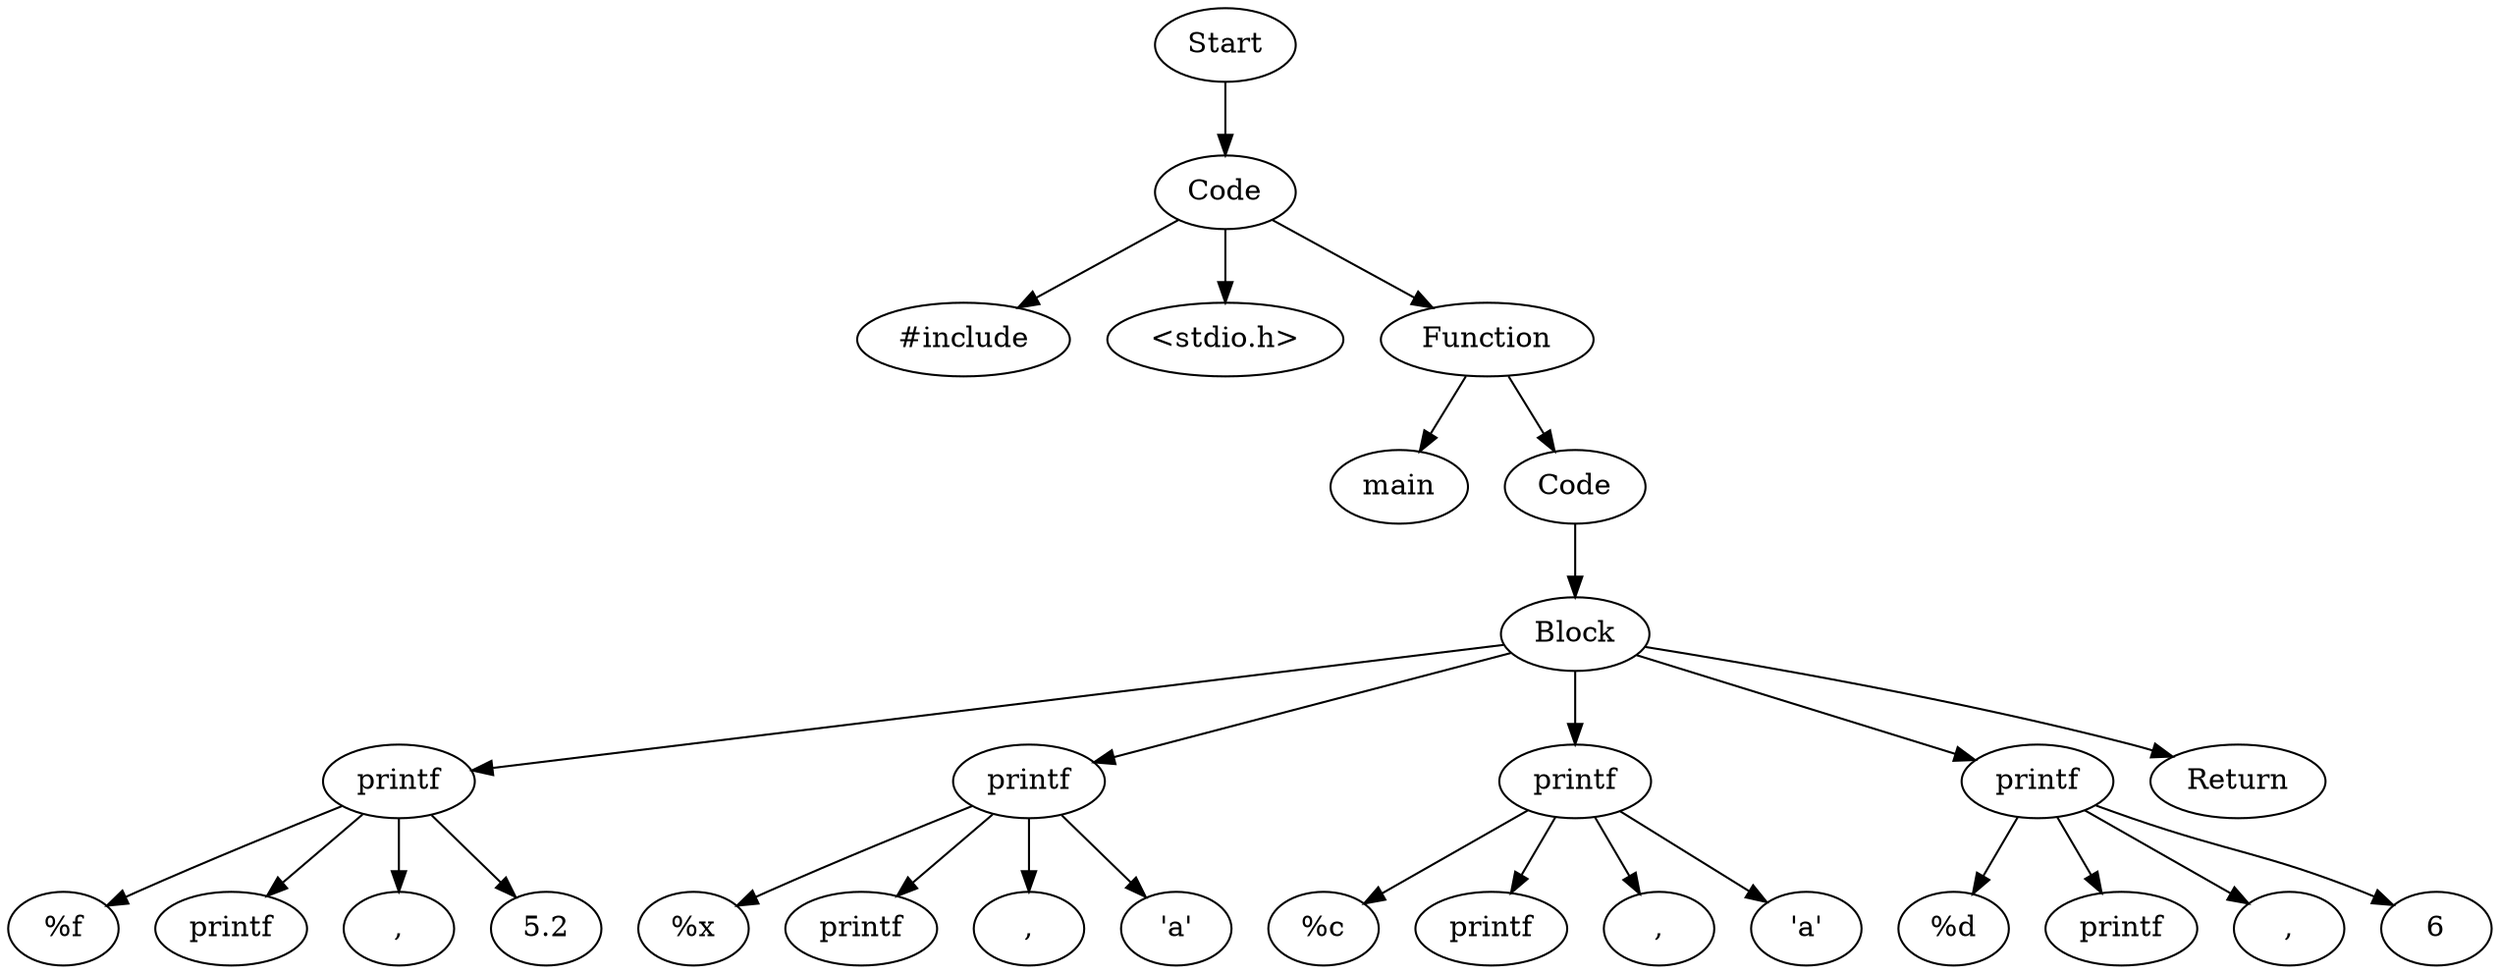digraph AST {
  "126425402692016" [label="Start"];
  "126425402692016" -> "126425402702816";
  "126425402702816" [label="Code"];
  "126425402702816" -> "126425402923696";
  "126425402702816" -> "126425402924800";
  "126425402702816" -> "126425402917696";
  "126425402923696" [label="#include"];
  "126425402924800" [label="<stdio.h>"];
  "126425402917696" [label="Function"];
  "126425402917696" -> "126425402933104";
  "126425402917696" -> "126425402920672";
  "126425402933104" [label="main"];
  "126425402920672" [label="Code"];
  "126425402920672" -> "126425402747888";
  "126425402747888" [label="Block"];
  "126425402747888" -> "126425402918992";
  "126425402747888" -> "126425402917648";
  "126425402747888" -> "126425402738000";
  "126425402747888" -> "126425402737808";
  "126425402747888" -> "126425402747408";
  "126425402918992" [label="printf"];
  "126425402918992" -> "126425402744432";
  "126425402918992" -> "126425402928544";
  "126425402918992" -> "126425402929504";
  "126425402918992" -> "126425402741648";
  "126425402744432" [label="%f"];
  "126425402928544" [label="printf"];
  "126425402929504" [label=","];
  "126425402741648" [label="5.2"];
  "126425402917648" [label="printf"];
  "126425402917648" -> "126425402751776";
  "126425402917648" -> "126425402741408";
  "126425402917648" -> "126425402740064";
  "126425402917648" -> "126425402744384";
  "126425402751776" [label="%x"];
  "126425402741408" [label="printf"];
  "126425402740064" [label=","];
  "126425402744384" [label="'a'"];
  "126425402738000" [label="printf"];
  "126425402738000" -> "126425402746112";
  "126425402738000" -> "126425402743424";
  "126425402738000" -> "126425402738096";
  "126425402738000" -> "126425402739104";
  "126425402746112" [label="%c"];
  "126425402743424" [label="printf"];
  "126425402738096" [label=","];
  "126425402739104" [label="'a'"];
  "126425402737808" [label="printf"];
  "126425402737808" -> "126425402741600";
  "126425402737808" -> "126425402737232";
  "126425402737808" -> "126425402746784";
  "126425402737808" -> "126425402743616";
  "126425402741600" [label="%d"];
  "126425402737232" [label="printf"];
  "126425402746784" [label=","];
  "126425402743616" [label="6"];
  "126425402747408" [label="Return"];
}

